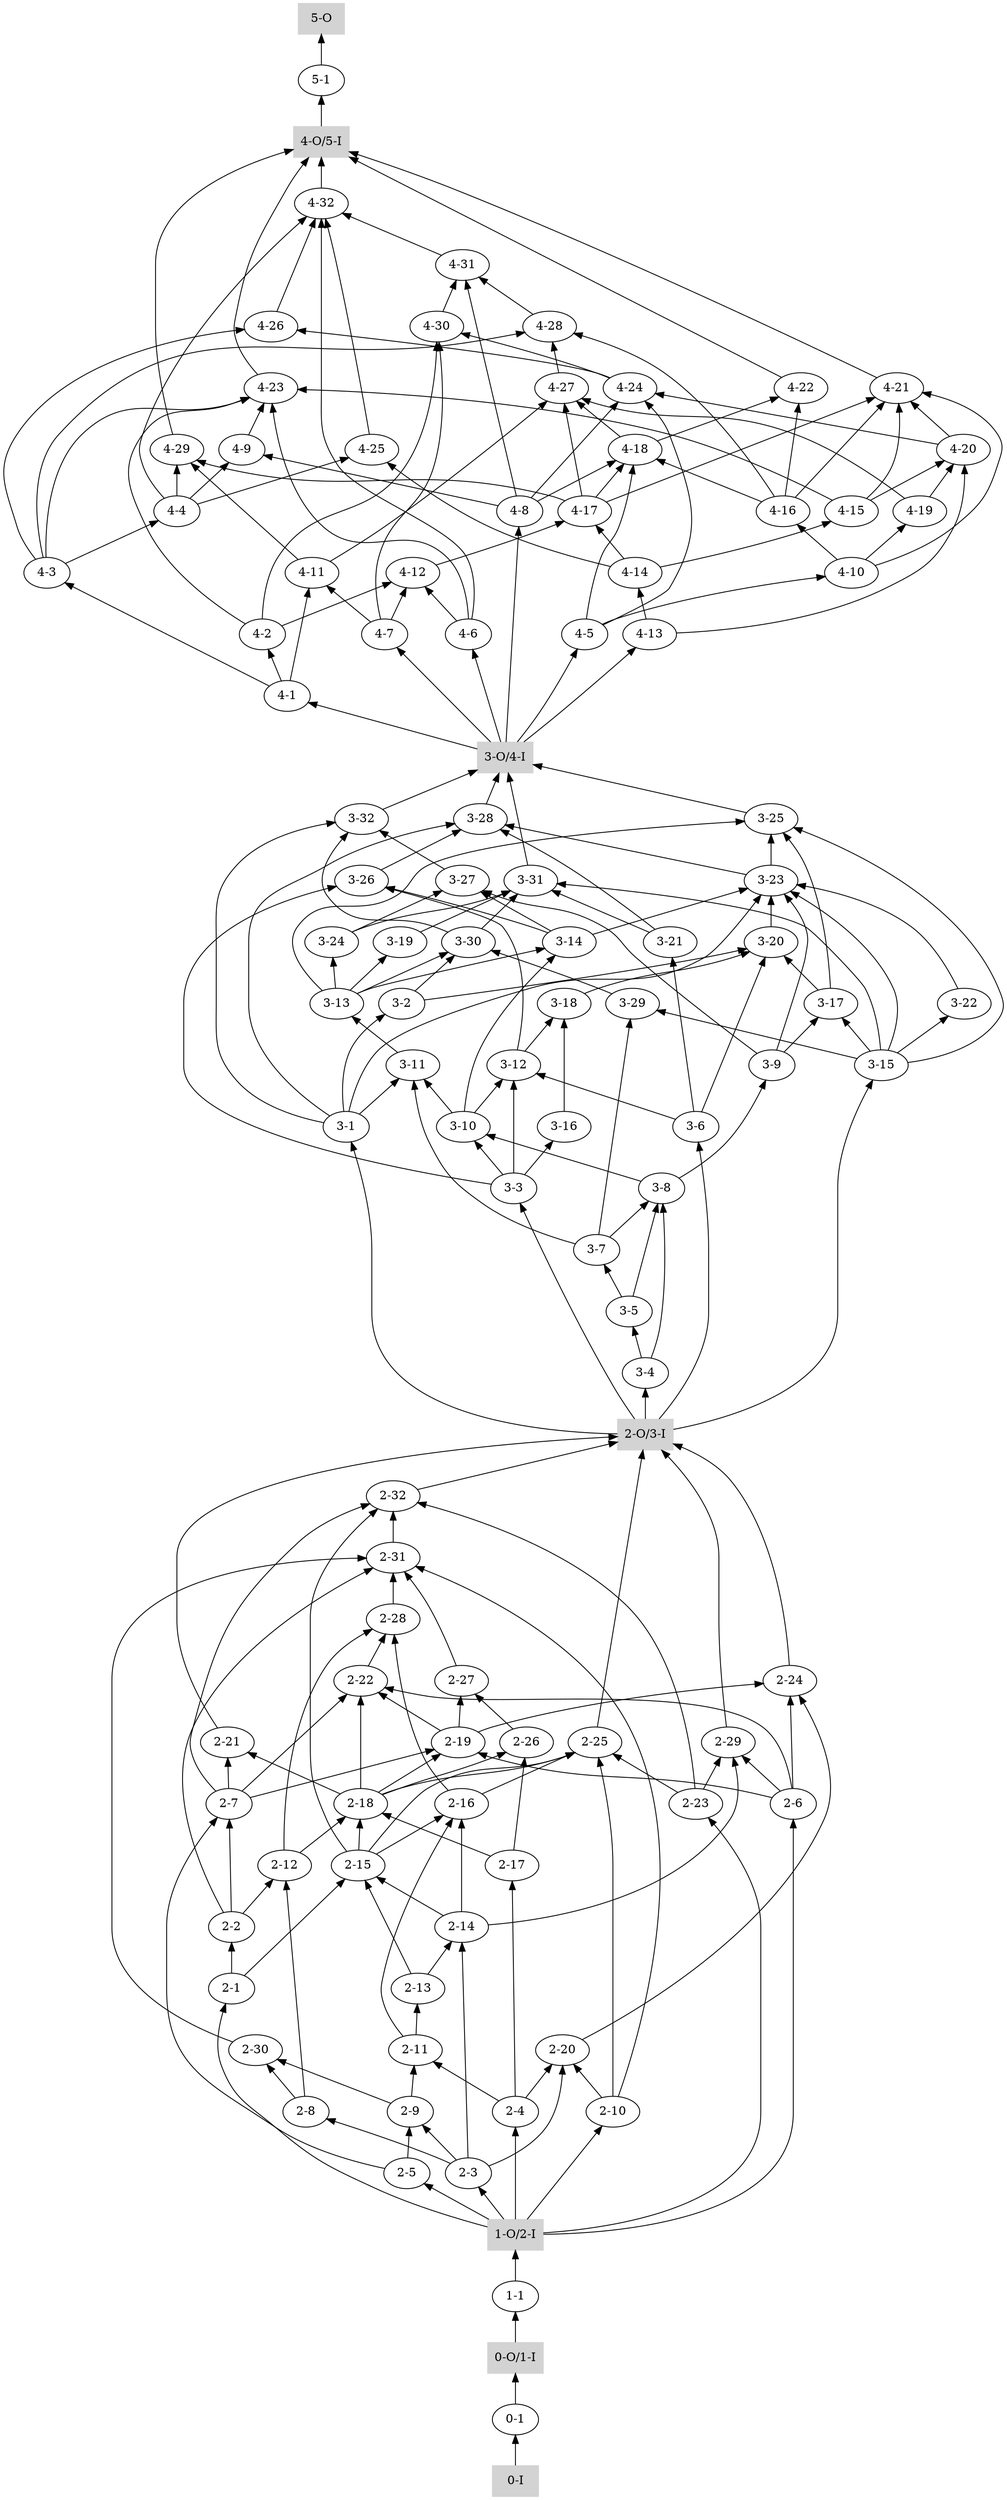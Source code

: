 digraph {
	graph [rankdir=BT]
	node [color=lightgrey shape=box style=filled]
	"0-I"
	"2-O/3-I"
	"1-O/2-I"
	"5-O"
	"3-O/4-I"
	"4-O/5-I"
	"0-O/1-I"
	node [color=black shape=ellipse style=""]
	"0-I" -> "0-1"
	"0-1" -> "0-O/1-I"
	"0-O/1-I" -> "1-1"
	"1-1" -> "1-O/2-I"
	"1-O/2-I" -> "2-1"
	"1-O/2-I" -> "2-3"
	"1-O/2-I" -> "2-4"
	"1-O/2-I" -> "2-5"
	"1-O/2-I" -> "2-6"
	"1-O/2-I" -> "2-10"
	"1-O/2-I" -> "2-23"
	"2-1" -> "2-2"
	"2-1" -> "2-15"
	"2-2" -> "2-7"
	"2-2" -> "2-12"
	"2-2" -> "2-31"
	"2-3" -> "2-8"
	"2-3" -> "2-9"
	"2-3" -> "2-14"
	"2-3" -> "2-20"
	"2-4" -> "2-11"
	"2-4" -> "2-17"
	"2-4" -> "2-20"
	"2-5" -> "2-7"
	"2-5" -> "2-9"
	"2-6" -> "2-19"
	"2-6" -> "2-22"
	"2-6" -> "2-24"
	"2-6" -> "2-29"
	"2-7" -> "2-19"
	"2-7" -> "2-21"
	"2-7" -> "2-22"
	"2-7" -> "2-32"
	"2-8" -> "2-12"
	"2-8" -> "2-30"
	"2-9" -> "2-11"
	"2-9" -> "2-30"
	"2-10" -> "2-20"
	"2-10" -> "2-25"
	"2-10" -> "2-31"
	"2-11" -> "2-13"
	"2-11" -> "2-16"
	"2-12" -> "2-18"
	"2-12" -> "2-28"
	"2-13" -> "2-14"
	"2-13" -> "2-15"
	"2-14" -> "2-15"
	"2-14" -> "2-16"
	"2-14" -> "2-29"
	"2-15" -> "2-16"
	"2-15" -> "2-18"
	"2-15" -> "2-25"
	"2-15" -> "2-32"
	"2-16" -> "2-25"
	"2-16" -> "2-28"
	"2-17" -> "2-18"
	"2-17" -> "2-26"
	"2-18" -> "2-19"
	"2-18" -> "2-21"
	"2-18" -> "2-22"
	"2-18" -> "2-25"
	"2-18" -> "2-26"
	"2-19" -> "2-22"
	"2-19" -> "2-24"
	"2-19" -> "2-27"
	"2-20" -> "2-24"
	"2-22" -> "2-28"
	"2-23" -> "2-25"
	"2-23" -> "2-29"
	"2-23" -> "2-32"
	"2-26" -> "2-27"
	"2-27" -> "2-31"
	"2-28" -> "2-31"
	"2-30" -> "2-31"
	"2-31" -> "2-32"
	"2-21" -> "2-O/3-I"
	"2-24" -> "2-O/3-I"
	"2-25" -> "2-O/3-I"
	"2-29" -> "2-O/3-I"
	"2-32" -> "2-O/3-I"
	"2-O/3-I" -> "3-1"
	"2-O/3-I" -> "3-3"
	"2-O/3-I" -> "3-4"
	"2-O/3-I" -> "3-6"
	"2-O/3-I" -> "3-15"
	"3-1" -> "3-2"
	"3-1" -> "3-11"
	"3-1" -> "3-23"
	"3-1" -> "3-28"
	"3-1" -> "3-32"
	"3-2" -> "3-20"
	"3-2" -> "3-30"
	"3-3" -> "3-10"
	"3-3" -> "3-12"
	"3-3" -> "3-16"
	"3-3" -> "3-26"
	"3-4" -> "3-5"
	"3-4" -> "3-8"
	"3-5" -> "3-7"
	"3-5" -> "3-8"
	"3-6" -> "3-12"
	"3-6" -> "3-20"
	"3-6" -> "3-21"
	"3-7" -> "3-8"
	"3-7" -> "3-11"
	"3-7" -> "3-29"
	"3-8" -> "3-9"
	"3-8" -> "3-10"
	"3-9" -> "3-17"
	"3-9" -> "3-23"
	"3-9" -> "3-27"
	"3-10" -> "3-11"
	"3-10" -> "3-12"
	"3-10" -> "3-14"
	"3-11" -> "3-13"
	"3-12" -> "3-18"
	"3-12" -> "3-26"
	"3-13" -> "3-14"
	"3-13" -> "3-19"
	"3-13" -> "3-24"
	"3-13" -> "3-25"
	"3-13" -> "3-30"
	"3-14" -> "3-23"
	"3-14" -> "3-26"
	"3-14" -> "3-27"
	"3-15" -> "3-17"
	"3-15" -> "3-22"
	"3-15" -> "3-23"
	"3-15" -> "3-25"
	"3-15" -> "3-29"
	"3-15" -> "3-31"
	"3-16" -> "3-18"
	"3-17" -> "3-20"
	"3-17" -> "3-25"
	"3-18" -> "3-20"
	"3-19" -> "3-31"
	"3-20" -> "3-23"
	"3-21" -> "3-28"
	"3-21" -> "3-31"
	"3-22" -> "3-23"
	"3-23" -> "3-25"
	"3-23" -> "3-28"
	"3-24" -> "3-27"
	"3-24" -> "3-31"
	"3-26" -> "3-28"
	"3-27" -> "3-32"
	"3-29" -> "3-30"
	"3-30" -> "3-31"
	"3-30" -> "3-32"
	"3-25" -> "3-O/4-I"
	"3-28" -> "3-O/4-I"
	"3-31" -> "3-O/4-I"
	"3-32" -> "3-O/4-I"
	"3-O/4-I" -> "4-1"
	"3-O/4-I" -> "4-5"
	"3-O/4-I" -> "4-6"
	"3-O/4-I" -> "4-7"
	"3-O/4-I" -> "4-8"
	"3-O/4-I" -> "4-13"
	"4-1" -> "4-2"
	"4-1" -> "4-3"
	"4-1" -> "4-11"
	"4-2" -> "4-12"
	"4-2" -> "4-23"
	"4-2" -> "4-30"
	"4-3" -> "4-4"
	"4-3" -> "4-23"
	"4-3" -> "4-26"
	"4-3" -> "4-28"
	"4-4" -> "4-9"
	"4-4" -> "4-25"
	"4-4" -> "4-29"
	"4-4" -> "4-32"
	"4-5" -> "4-10"
	"4-5" -> "4-18"
	"4-5" -> "4-24"
	"4-6" -> "4-12"
	"4-6" -> "4-23"
	"4-6" -> "4-32"
	"4-7" -> "4-11"
	"4-7" -> "4-12"
	"4-7" -> "4-30"
	"4-8" -> "4-9"
	"4-8" -> "4-18"
	"4-8" -> "4-24"
	"4-8" -> "4-31"
	"4-9" -> "4-23"
	"4-10" -> "4-16"
	"4-10" -> "4-19"
	"4-10" -> "4-21"
	"4-11" -> "4-27"
	"4-11" -> "4-29"
	"4-12" -> "4-17"
	"4-13" -> "4-14"
	"4-13" -> "4-20"
	"4-14" -> "4-15"
	"4-14" -> "4-17"
	"4-14" -> "4-25"
	"4-15" -> "4-20"
	"4-15" -> "4-21"
	"4-15" -> "4-23"
	"4-16" -> "4-18"
	"4-16" -> "4-21"
	"4-16" -> "4-22"
	"4-16" -> "4-28"
	"4-17" -> "4-18"
	"4-17" -> "4-21"
	"4-17" -> "4-27"
	"4-17" -> "4-29"
	"4-18" -> "4-22"
	"4-18" -> "4-27"
	"4-19" -> "4-20"
	"4-19" -> "4-27"
	"4-20" -> "4-21"
	"4-20" -> "4-24"
	"4-24" -> "4-26"
	"4-24" -> "4-30"
	"4-25" -> "4-32"
	"4-26" -> "4-32"
	"4-27" -> "4-28"
	"4-28" -> "4-31"
	"4-30" -> "4-31"
	"4-31" -> "4-32"
	"4-21" -> "4-O/5-I"
	"4-22" -> "4-O/5-I"
	"4-23" -> "4-O/5-I"
	"4-29" -> "4-O/5-I"
	"4-32" -> "4-O/5-I"
	"4-O/5-I" -> "5-1"
	"5-1" -> "5-O"
}
